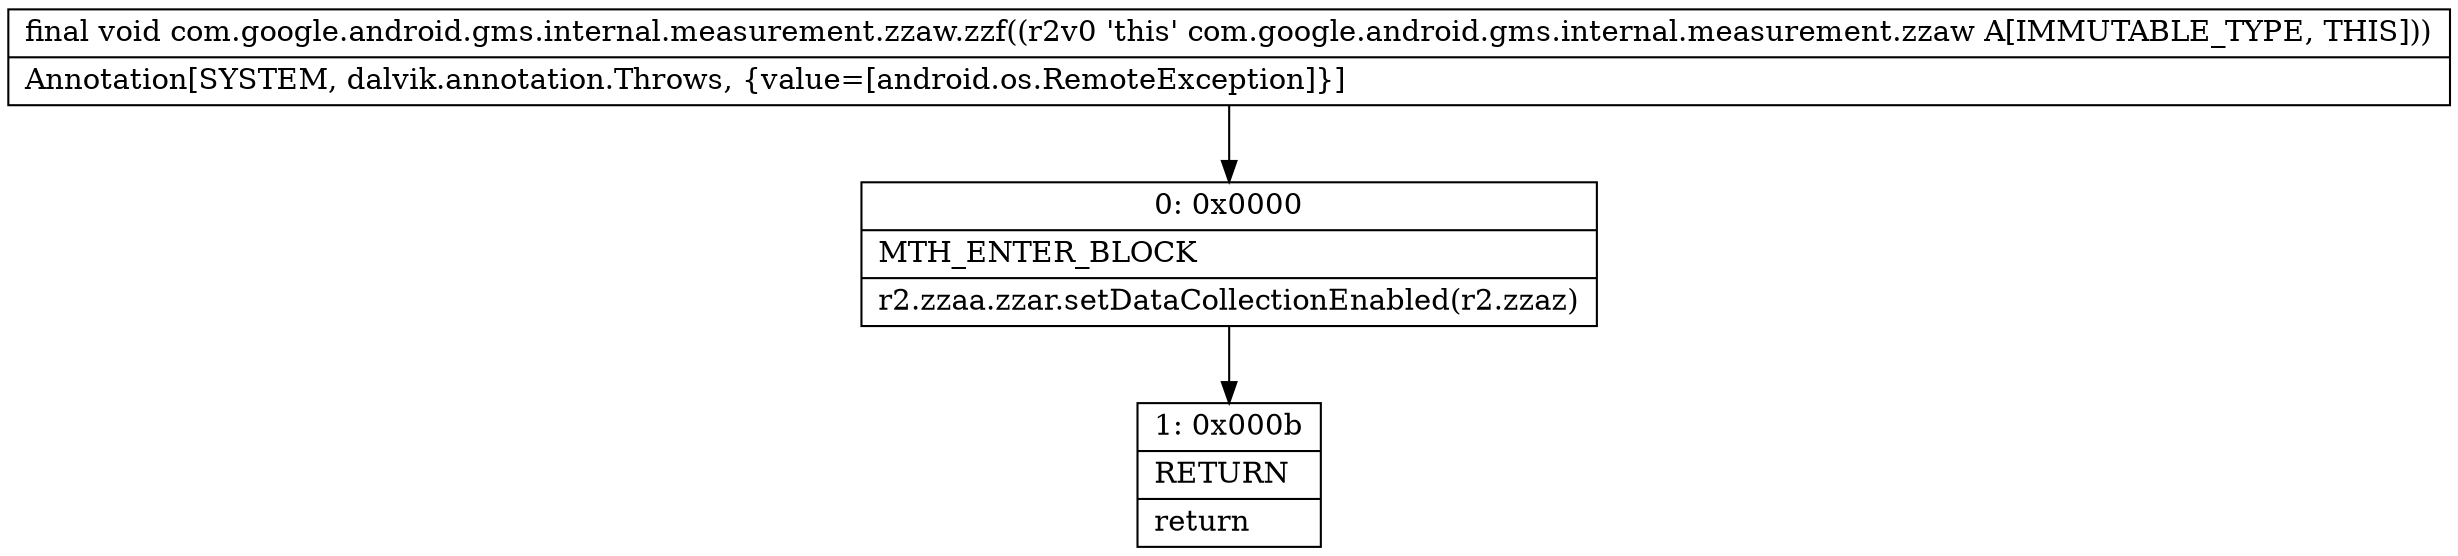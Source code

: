 digraph "CFG forcom.google.android.gms.internal.measurement.zzaw.zzf()V" {
Node_0 [shape=record,label="{0\:\ 0x0000|MTH_ENTER_BLOCK\l|r2.zzaa.zzar.setDataCollectionEnabled(r2.zzaz)\l}"];
Node_1 [shape=record,label="{1\:\ 0x000b|RETURN\l|return\l}"];
MethodNode[shape=record,label="{final void com.google.android.gms.internal.measurement.zzaw.zzf((r2v0 'this' com.google.android.gms.internal.measurement.zzaw A[IMMUTABLE_TYPE, THIS]))  | Annotation[SYSTEM, dalvik.annotation.Throws, \{value=[android.os.RemoteException]\}]\l}"];
MethodNode -> Node_0;
Node_0 -> Node_1;
}

